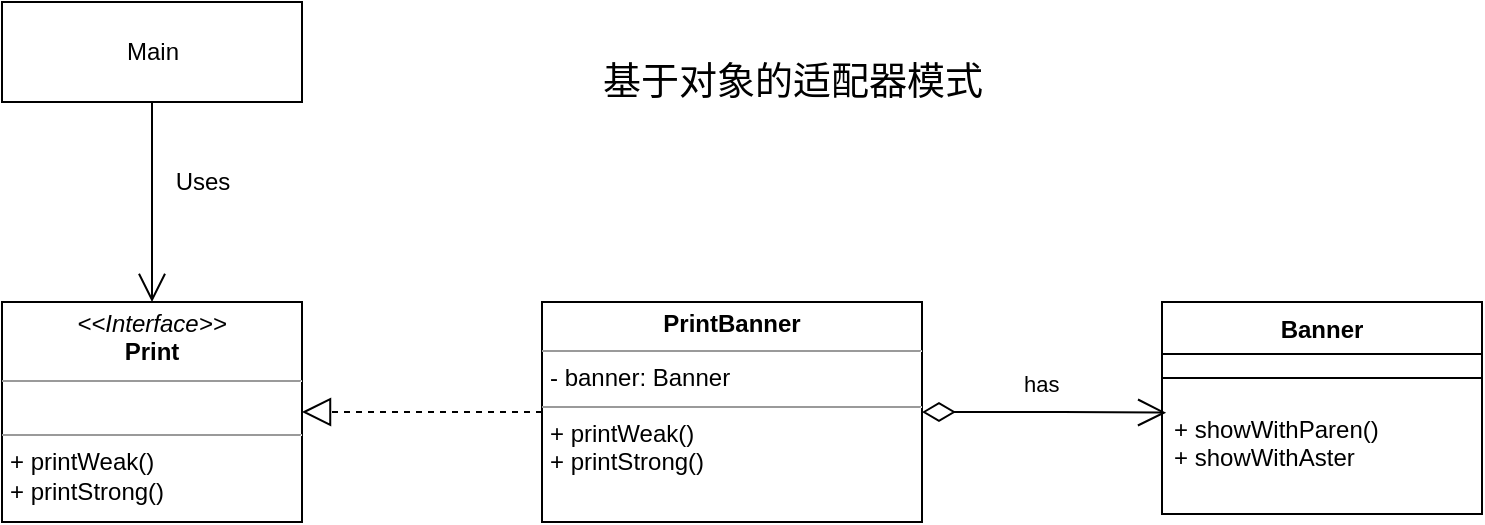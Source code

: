 <mxfile version="12.6.5" type="device" pages="2"><diagram id="C5RBs43oDa-KdzZeNtuy" name="Page-1"><mxGraphModel dx="768" dy="491" grid="1" gridSize="10" guides="1" tooltips="1" connect="1" arrows="1" fold="1" page="1" pageScale="1" pageWidth="827" pageHeight="1169" math="0" shadow="0"><root><mxCell id="WIyWlLk6GJQsqaUBKTNV-0"/><mxCell id="WIyWlLk6GJQsqaUBKTNV-1" parent="WIyWlLk6GJQsqaUBKTNV-0"/><mxCell id="r7T8CQMktxkpYqbvIpc6-0" value="&lt;p style=&quot;margin: 0px ; margin-top: 4px ; text-align: center&quot;&gt;&lt;i&gt;&amp;lt;&amp;lt;Interface&amp;gt;&amp;gt;&lt;/i&gt;&lt;br&gt;&lt;b&gt;Print&lt;/b&gt;&lt;/p&gt;&lt;hr size=&quot;1&quot;&gt;&lt;p style=&quot;margin: 0px ; margin-left: 4px&quot;&gt;&lt;br&gt;&lt;/p&gt;&lt;hr size=&quot;1&quot;&gt;&lt;p style=&quot;margin: 0px ; margin-left: 4px&quot;&gt;+ printWeak()&lt;br&gt;&lt;/p&gt;&lt;p style=&quot;margin: 0px ; margin-left: 4px&quot;&gt;+ printStrong()&lt;/p&gt;" style="verticalAlign=top;align=left;overflow=fill;fontSize=12;fontFamily=Helvetica;html=1;" parent="WIyWlLk6GJQsqaUBKTNV-1" vertex="1"><mxGeometry x="80" y="320" width="150" height="110" as="geometry"/></mxCell><mxCell id="r7T8CQMktxkpYqbvIpc6-1" value="&lt;p style=&quot;margin: 0px ; margin-top: 4px ; text-align: center&quot;&gt;&lt;b&gt;PrintBanner&lt;/b&gt;&lt;/p&gt;&lt;hr size=&quot;1&quot;&gt;&lt;p style=&quot;margin: 0px ; margin-left: 4px&quot;&gt;- banner: Banner&lt;br&gt;&lt;/p&gt;&lt;hr size=&quot;1&quot;&gt;&lt;p style=&quot;margin: 0px ; margin-left: 4px&quot;&gt;+ printWeak()&lt;/p&gt;&lt;p style=&quot;margin: 0px ; margin-left: 4px&quot;&gt;+ printStrong()&lt;/p&gt;" style="verticalAlign=top;align=left;overflow=fill;fontSize=12;fontFamily=Helvetica;html=1;" parent="WIyWlLk6GJQsqaUBKTNV-1" vertex="1"><mxGeometry x="350" y="320" width="190" height="110" as="geometry"/></mxCell><mxCell id="r7T8CQMktxkpYqbvIpc6-6" value="Banner" style="swimlane;fontStyle=1;align=center;verticalAlign=top;childLayout=stackLayout;horizontal=1;startSize=26;horizontalStack=0;resizeParent=1;resizeParentMax=0;resizeLast=0;collapsible=1;marginBottom=0;" parent="WIyWlLk6GJQsqaUBKTNV-1" vertex="1"><mxGeometry x="660" y="320" width="160" height="106" as="geometry"/></mxCell><mxCell id="r7T8CQMktxkpYqbvIpc6-8" value="" style="line;strokeWidth=1;fillColor=none;align=left;verticalAlign=middle;spacingTop=-1;spacingLeft=3;spacingRight=3;rotatable=0;labelPosition=right;points=[];portConstraint=eastwest;" parent="r7T8CQMktxkpYqbvIpc6-6" vertex="1"><mxGeometry y="26" width="160" height="24" as="geometry"/></mxCell><mxCell id="r7T8CQMktxkpYqbvIpc6-9" value="+ showWithParen()&#10;+ showWithAster" style="text;strokeColor=none;fillColor=none;align=left;verticalAlign=top;spacingLeft=4;spacingRight=4;overflow=hidden;rotatable=0;points=[[0,0.5],[1,0.5]];portConstraint=eastwest;" parent="r7T8CQMktxkpYqbvIpc6-6" vertex="1"><mxGeometry y="50" width="160" height="56" as="geometry"/></mxCell><mxCell id="r7T8CQMktxkpYqbvIpc6-11" value="Main" style="html=1;" parent="WIyWlLk6GJQsqaUBKTNV-1" vertex="1"><mxGeometry x="80" y="170" width="150" height="50" as="geometry"/></mxCell><mxCell id="r7T8CQMktxkpYqbvIpc6-13" value="" style="endArrow=open;endFill=1;endSize=12;html=1;exitX=0.5;exitY=1;exitDx=0;exitDy=0;" parent="WIyWlLk6GJQsqaUBKTNV-1" source="r7T8CQMktxkpYqbvIpc6-11" target="r7T8CQMktxkpYqbvIpc6-0" edge="1"><mxGeometry width="160" relative="1" as="geometry"><mxPoint x="180" y="250" as="sourcePoint"/><mxPoint x="340" y="250" as="targetPoint"/></mxGeometry></mxCell><mxCell id="r7T8CQMktxkpYqbvIpc6-14" value="Uses" style="text;html=1;align=center;verticalAlign=middle;resizable=0;points=[];autosize=1;" parent="WIyWlLk6GJQsqaUBKTNV-1" vertex="1"><mxGeometry x="160" y="250" width="40" height="20" as="geometry"/></mxCell><mxCell id="r7T8CQMktxkpYqbvIpc6-15" value="" style="endArrow=block;dashed=1;endFill=0;endSize=12;html=1;entryX=1;entryY=0.5;entryDx=0;entryDy=0;exitX=0;exitY=0.5;exitDx=0;exitDy=0;" parent="WIyWlLk6GJQsqaUBKTNV-1" source="r7T8CQMktxkpYqbvIpc6-1" target="r7T8CQMktxkpYqbvIpc6-0" edge="1"><mxGeometry width="160" relative="1" as="geometry"><mxPoint x="230" y="490" as="sourcePoint"/><mxPoint x="390" y="490" as="targetPoint"/></mxGeometry></mxCell><mxCell id="n_aA-h-RKCbLzPsdj-R--0" value="&lt;font style=&quot;font-size: 19px&quot;&gt;基于对象的适配器模式&lt;/font&gt;" style="text;html=1;align=center;verticalAlign=middle;resizable=0;points=[];autosize=1;" vertex="1" parent="WIyWlLk6GJQsqaUBKTNV-1"><mxGeometry x="370" y="200" width="210" height="20" as="geometry"/></mxCell><mxCell id="2KMBdi7rGQQJeGWSsFSO-0" value="has" style="endArrow=open;html=1;endSize=12;startArrow=diamondThin;startSize=14;startFill=0;edgeStyle=orthogonalEdgeStyle;align=left;verticalAlign=bottom;exitX=1;exitY=0.5;exitDx=0;exitDy=0;entryX=0.013;entryY=0.095;entryDx=0;entryDy=0;entryPerimeter=0;" edge="1" parent="WIyWlLk6GJQsqaUBKTNV-1" source="r7T8CQMktxkpYqbvIpc6-1" target="r7T8CQMktxkpYqbvIpc6-9"><mxGeometry x="-0.183" y="5" relative="1" as="geometry"><mxPoint x="540" y="450" as="sourcePoint"/><mxPoint x="700" y="450" as="targetPoint"/><mxPoint x="-1" as="offset"/></mxGeometry></mxCell></root></mxGraphModel></diagram><diagram id="sIei2b_vr1gWvXHWG93_" name="第 2 页"><mxGraphModel dx="768" dy="491" grid="1" gridSize="10" guides="1" tooltips="1" connect="1" arrows="1" fold="1" page="1" pageScale="1" pageWidth="827" pageHeight="1169" math="0" shadow="0"><root><mxCell id="a_J27MPTXxxHwUrlzPN3-0"/><mxCell id="a_J27MPTXxxHwUrlzPN3-1" parent="a_J27MPTXxxHwUrlzPN3-0"/><mxCell id="KWxAdsj-e6N_k5D9GELl-0" value="&lt;p style=&quot;margin: 0px ; margin-top: 4px ; text-align: center&quot;&gt;&lt;i&gt;&amp;lt;&amp;lt;Interface&amp;gt;&amp;gt;&lt;/i&gt;&lt;br&gt;&lt;b&gt;Print&lt;/b&gt;&lt;/p&gt;&lt;hr size=&quot;1&quot;&gt;&lt;p style=&quot;margin: 0px ; margin-left: 4px&quot;&gt;&lt;br&gt;&lt;/p&gt;&lt;hr size=&quot;1&quot;&gt;&lt;p style=&quot;margin: 0px ; margin-left: 4px&quot;&gt;+ printWeak()&lt;br&gt;&lt;/p&gt;&lt;p style=&quot;margin: 0px ; margin-left: 4px&quot;&gt;+ printStrong()&lt;/p&gt;" style="verticalAlign=top;align=left;overflow=fill;fontSize=12;fontFamily=Helvetica;html=1;" parent="a_J27MPTXxxHwUrlzPN3-1" vertex="1"><mxGeometry x="80" y="320" width="150" height="110" as="geometry"/></mxCell><mxCell id="KWxAdsj-e6N_k5D9GELl-1" value="&lt;p style=&quot;margin: 0px ; margin-top: 4px ; text-align: center&quot;&gt;&lt;b&gt;PrintBanner&lt;/b&gt;&lt;/p&gt;&lt;hr size=&quot;1&quot;&gt;&lt;p style=&quot;margin: 0px ; margin-left: 4px&quot;&gt;- string: String&lt;br&gt;&lt;/p&gt;&lt;hr size=&quot;1&quot;&gt;&lt;p style=&quot;margin: 0px ; margin-left: 4px&quot;&gt;+ printWeak()&lt;/p&gt;&lt;p style=&quot;margin: 0px ; margin-left: 4px&quot;&gt;+ printStrong()&lt;/p&gt;" style="verticalAlign=top;align=left;overflow=fill;fontSize=12;fontFamily=Helvetica;html=1;" parent="a_J27MPTXxxHwUrlzPN3-1" vertex="1"><mxGeometry x="350" y="320" width="190" height="110" as="geometry"/></mxCell><mxCell id="KWxAdsj-e6N_k5D9GELl-2" value="Banner" style="swimlane;fontStyle=1;align=center;verticalAlign=top;childLayout=stackLayout;horizontal=1;startSize=26;horizontalStack=0;resizeParent=1;resizeParentMax=0;resizeLast=0;collapsible=1;marginBottom=0;" parent="a_J27MPTXxxHwUrlzPN3-1" vertex="1"><mxGeometry x="660" y="320" width="160" height="106" as="geometry"/></mxCell><mxCell id="KWxAdsj-e6N_k5D9GELl-3" value="" style="line;strokeWidth=1;fillColor=none;align=left;verticalAlign=middle;spacingTop=-1;spacingLeft=3;spacingRight=3;rotatable=0;labelPosition=right;points=[];portConstraint=eastwest;" parent="KWxAdsj-e6N_k5D9GELl-2" vertex="1"><mxGeometry y="26" width="160" height="24" as="geometry"/></mxCell><mxCell id="KWxAdsj-e6N_k5D9GELl-4" value="+ showWithParen()&#10;+ showWithAster" style="text;strokeColor=none;fillColor=none;align=left;verticalAlign=top;spacingLeft=4;spacingRight=4;overflow=hidden;rotatable=0;points=[[0,0.5],[1,0.5]];portConstraint=eastwest;" parent="KWxAdsj-e6N_k5D9GELl-2" vertex="1"><mxGeometry y="50" width="160" height="56" as="geometry"/></mxCell><mxCell id="KWxAdsj-e6N_k5D9GELl-5" value="Main" style="html=1;" parent="a_J27MPTXxxHwUrlzPN3-1" vertex="1"><mxGeometry x="80" y="170" width="150" height="50" as="geometry"/></mxCell><mxCell id="KWxAdsj-e6N_k5D9GELl-6" value="" style="endArrow=open;endFill=1;endSize=12;html=1;exitX=0.5;exitY=1;exitDx=0;exitDy=0;" parent="a_J27MPTXxxHwUrlzPN3-1" source="KWxAdsj-e6N_k5D9GELl-5" target="KWxAdsj-e6N_k5D9GELl-0" edge="1"><mxGeometry width="160" relative="1" as="geometry"><mxPoint x="180" y="250" as="sourcePoint"/><mxPoint x="340" y="250" as="targetPoint"/></mxGeometry></mxCell><mxCell id="KWxAdsj-e6N_k5D9GELl-7" value="Uses" style="text;html=1;align=center;verticalAlign=middle;resizable=0;points=[];autosize=1;" parent="a_J27MPTXxxHwUrlzPN3-1" vertex="1"><mxGeometry x="160" y="250" width="40" height="20" as="geometry"/></mxCell><mxCell id="KWxAdsj-e6N_k5D9GELl-8" value="" style="endArrow=block;dashed=1;endFill=0;endSize=12;html=1;entryX=1;entryY=0.5;entryDx=0;entryDy=0;exitX=0;exitY=0.5;exitDx=0;exitDy=0;" parent="a_J27MPTXxxHwUrlzPN3-1" source="KWxAdsj-e6N_k5D9GELl-1" target="KWxAdsj-e6N_k5D9GELl-0" edge="1"><mxGeometry width="160" relative="1" as="geometry"><mxPoint x="230" y="490" as="sourcePoint"/><mxPoint x="390" y="490" as="targetPoint"/></mxGeometry></mxCell><mxCell id="KWxAdsj-e6N_k5D9GELl-9" value="Extends" style="endArrow=block;endSize=16;endFill=0;html=1;exitX=1;exitY=0.5;exitDx=0;exitDy=0;entryX=0;entryY=0.06;entryDx=0;entryDy=0;entryPerimeter=0;" parent="a_J27MPTXxxHwUrlzPN3-1" source="KWxAdsj-e6N_k5D9GELl-1" target="KWxAdsj-e6N_k5D9GELl-4" edge="1"><mxGeometry width="160" relative="1" as="geometry"><mxPoint x="560" y="480" as="sourcePoint"/><mxPoint x="610" y="390" as="targetPoint"/></mxGeometry></mxCell><mxCell id="uqkFe79P3alKQVsfyISU-0" value="&lt;font style=&quot;font-size: 17px&quot;&gt;基于继承的适配器模式&lt;/font&gt;" style="text;html=1;align=center;verticalAlign=middle;resizable=0;points=[];autosize=1;" vertex="1" parent="a_J27MPTXxxHwUrlzPN3-1"><mxGeometry x="354" y="227" width="190" height="20" as="geometry"/></mxCell></root></mxGraphModel></diagram></mxfile>
